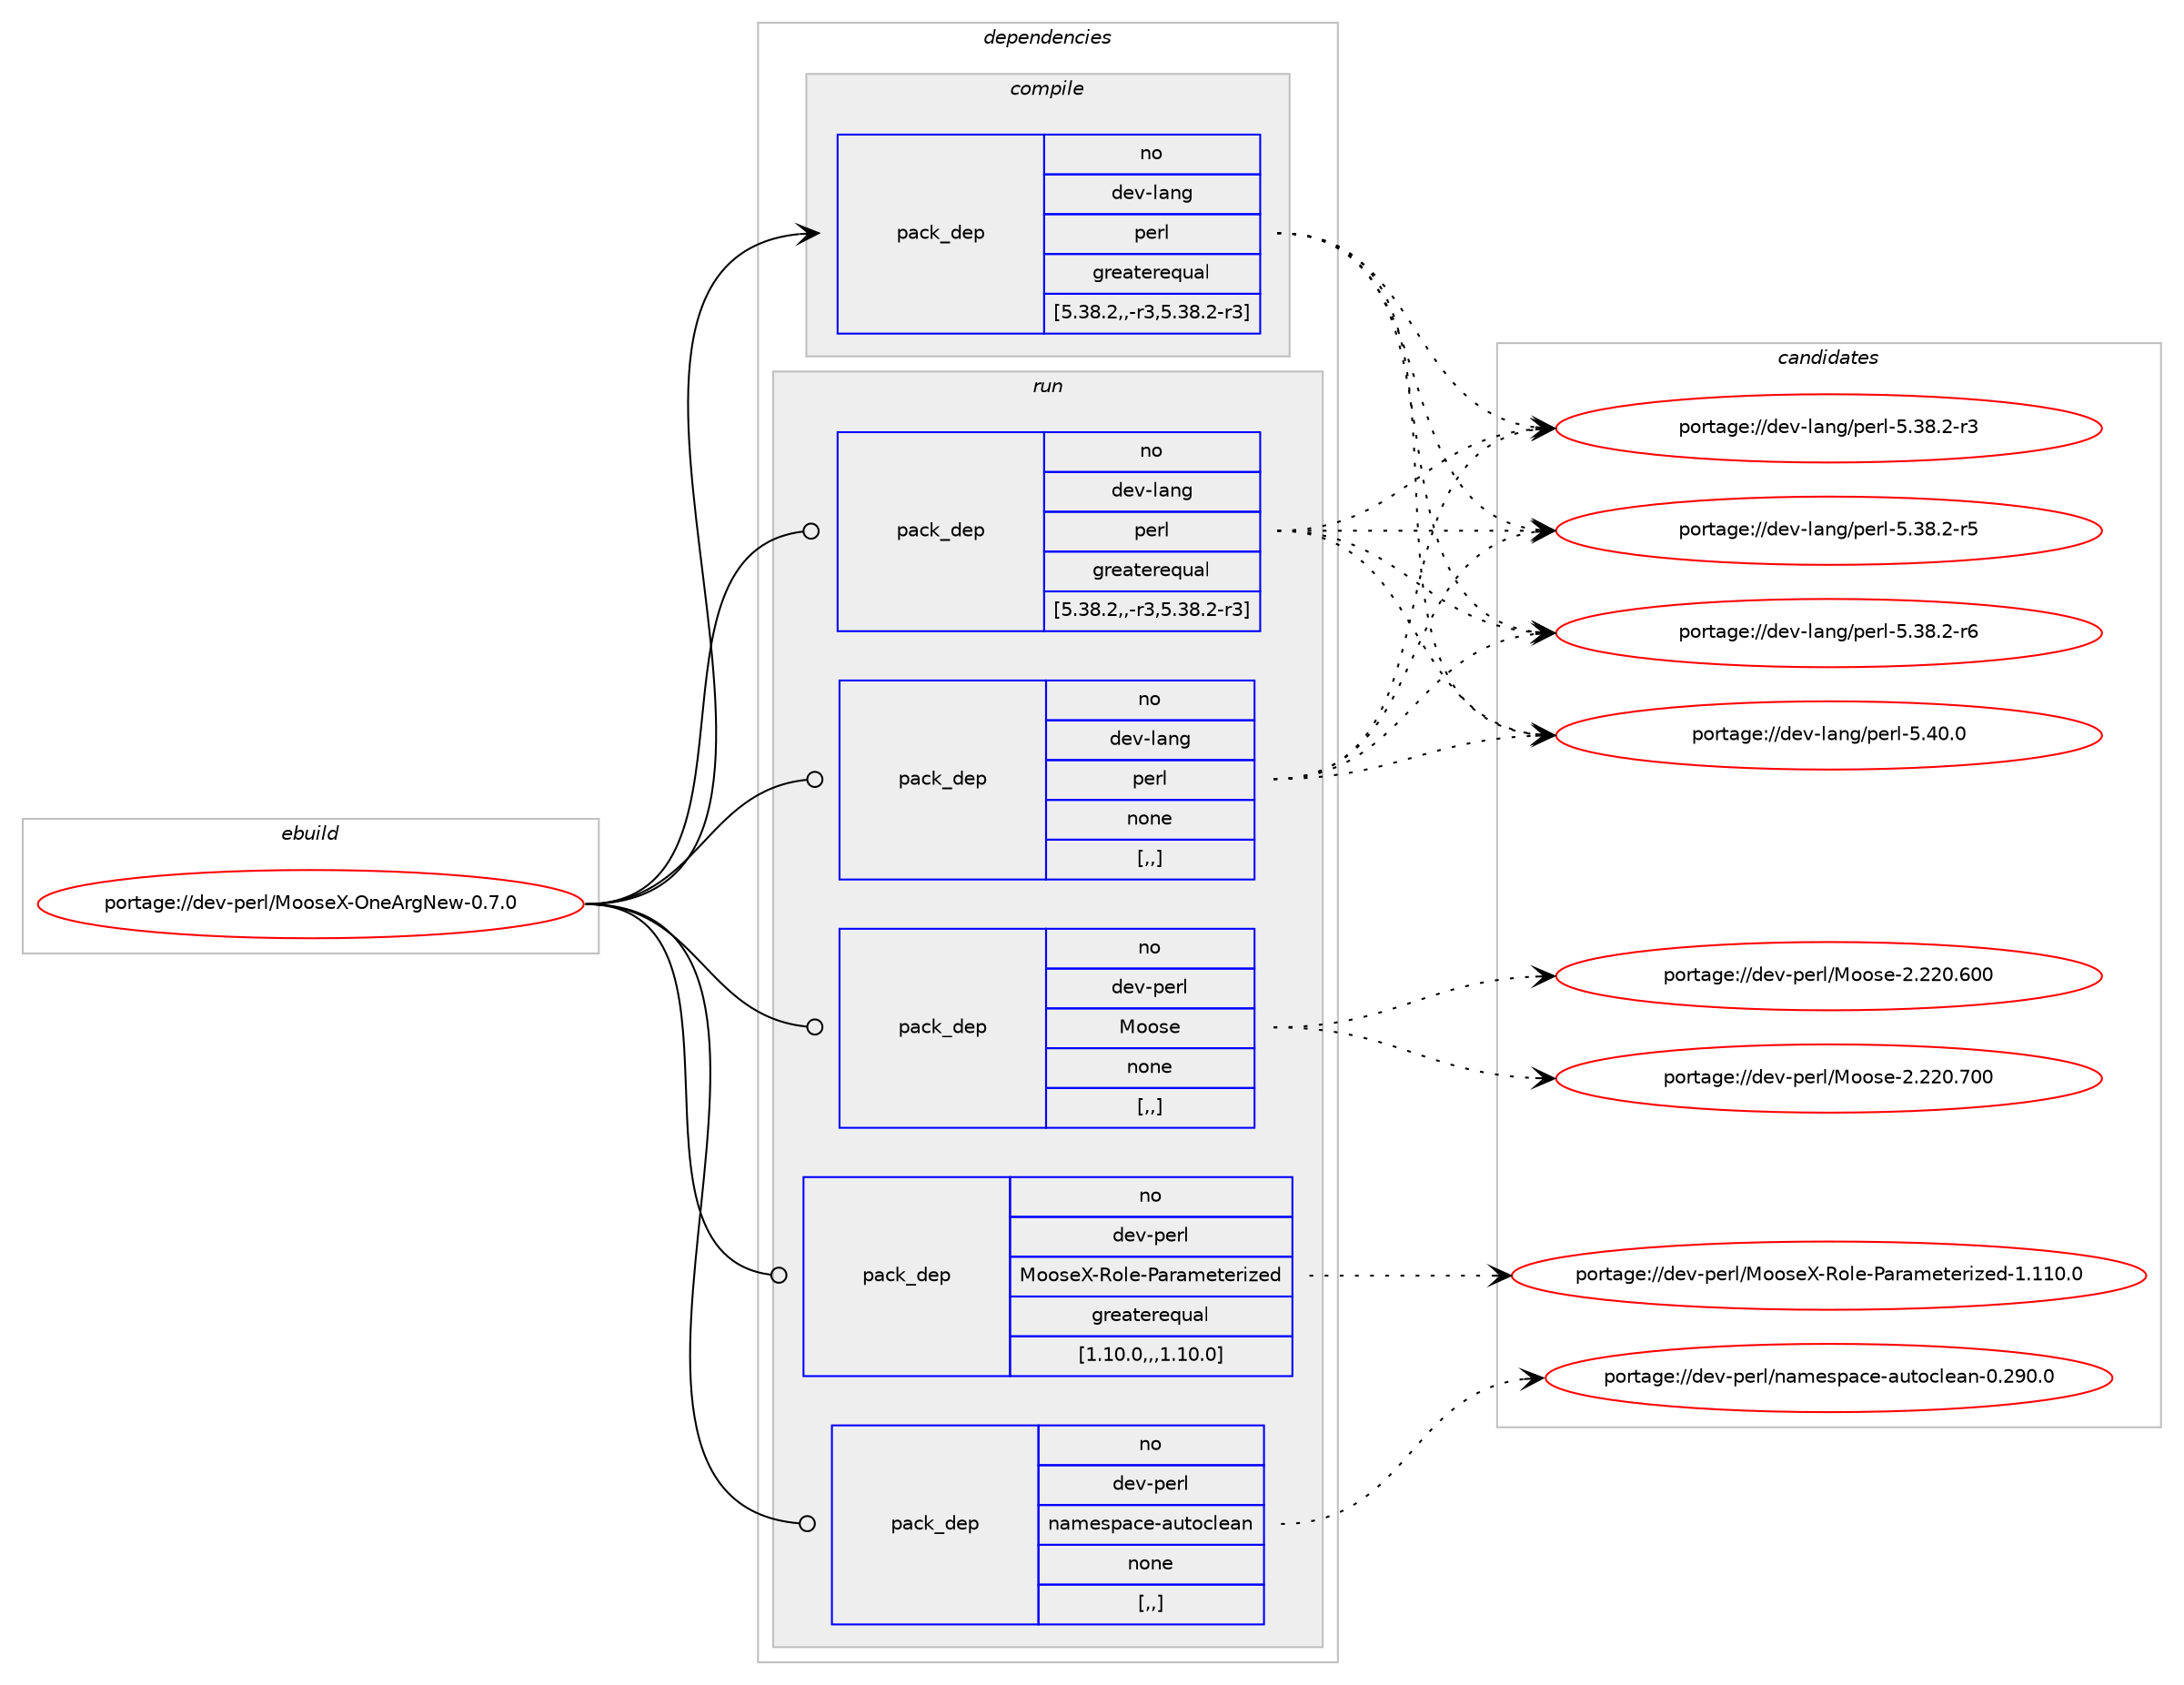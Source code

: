 digraph prolog {

# *************
# Graph options
# *************

newrank=true;
concentrate=true;
compound=true;
graph [rankdir=LR,fontname=Helvetica,fontsize=10,ranksep=1.5];#, ranksep=2.5, nodesep=0.2];
edge  [arrowhead=vee];
node  [fontname=Helvetica,fontsize=10];

# **********
# The ebuild
# **********

subgraph cluster_leftcol {
color=gray;
rank=same;
label=<<i>ebuild</i>>;
id [label="portage://dev-perl/MooseX-OneArgNew-0.7.0", color=red, width=4, href="../dev-perl/MooseX-OneArgNew-0.7.0.svg"];
}

# ****************
# The dependencies
# ****************

subgraph cluster_midcol {
color=gray;
label=<<i>dependencies</i>>;
subgraph cluster_compile {
fillcolor="#eeeeee";
style=filled;
label=<<i>compile</i>>;
subgraph pack100170 {
dependency130401 [label=<<TABLE BORDER="0" CELLBORDER="1" CELLSPACING="0" CELLPADDING="4" WIDTH="220"><TR><TD ROWSPAN="6" CELLPADDING="30">pack_dep</TD></TR><TR><TD WIDTH="110">no</TD></TR><TR><TD>dev-lang</TD></TR><TR><TD>perl</TD></TR><TR><TD>greaterequal</TD></TR><TR><TD>[5.38.2,,-r3,5.38.2-r3]</TD></TR></TABLE>>, shape=none, color=blue];
}
id:e -> dependency130401:w [weight=20,style="solid",arrowhead="vee"];
}
subgraph cluster_compileandrun {
fillcolor="#eeeeee";
style=filled;
label=<<i>compile and run</i>>;
}
subgraph cluster_run {
fillcolor="#eeeeee";
style=filled;
label=<<i>run</i>>;
subgraph pack100171 {
dependency130402 [label=<<TABLE BORDER="0" CELLBORDER="1" CELLSPACING="0" CELLPADDING="4" WIDTH="220"><TR><TD ROWSPAN="6" CELLPADDING="30">pack_dep</TD></TR><TR><TD WIDTH="110">no</TD></TR><TR><TD>dev-lang</TD></TR><TR><TD>perl</TD></TR><TR><TD>greaterequal</TD></TR><TR><TD>[5.38.2,,-r3,5.38.2-r3]</TD></TR></TABLE>>, shape=none, color=blue];
}
id:e -> dependency130402:w [weight=20,style="solid",arrowhead="odot"];
subgraph pack100172 {
dependency130403 [label=<<TABLE BORDER="0" CELLBORDER="1" CELLSPACING="0" CELLPADDING="4" WIDTH="220"><TR><TD ROWSPAN="6" CELLPADDING="30">pack_dep</TD></TR><TR><TD WIDTH="110">no</TD></TR><TR><TD>dev-lang</TD></TR><TR><TD>perl</TD></TR><TR><TD>none</TD></TR><TR><TD>[,,]</TD></TR></TABLE>>, shape=none, color=blue];
}
id:e -> dependency130403:w [weight=20,style="solid",arrowhead="odot"];
subgraph pack100173 {
dependency130404 [label=<<TABLE BORDER="0" CELLBORDER="1" CELLSPACING="0" CELLPADDING="4" WIDTH="220"><TR><TD ROWSPAN="6" CELLPADDING="30">pack_dep</TD></TR><TR><TD WIDTH="110">no</TD></TR><TR><TD>dev-perl</TD></TR><TR><TD>Moose</TD></TR><TR><TD>none</TD></TR><TR><TD>[,,]</TD></TR></TABLE>>, shape=none, color=blue];
}
id:e -> dependency130404:w [weight=20,style="solid",arrowhead="odot"];
subgraph pack100174 {
dependency130405 [label=<<TABLE BORDER="0" CELLBORDER="1" CELLSPACING="0" CELLPADDING="4" WIDTH="220"><TR><TD ROWSPAN="6" CELLPADDING="30">pack_dep</TD></TR><TR><TD WIDTH="110">no</TD></TR><TR><TD>dev-perl</TD></TR><TR><TD>MooseX-Role-Parameterized</TD></TR><TR><TD>greaterequal</TD></TR><TR><TD>[1.10.0,,,1.10.0]</TD></TR></TABLE>>, shape=none, color=blue];
}
id:e -> dependency130405:w [weight=20,style="solid",arrowhead="odot"];
subgraph pack100175 {
dependency130406 [label=<<TABLE BORDER="0" CELLBORDER="1" CELLSPACING="0" CELLPADDING="4" WIDTH="220"><TR><TD ROWSPAN="6" CELLPADDING="30">pack_dep</TD></TR><TR><TD WIDTH="110">no</TD></TR><TR><TD>dev-perl</TD></TR><TR><TD>namespace-autoclean</TD></TR><TR><TD>none</TD></TR><TR><TD>[,,]</TD></TR></TABLE>>, shape=none, color=blue];
}
id:e -> dependency130406:w [weight=20,style="solid",arrowhead="odot"];
}
}

# **************
# The candidates
# **************

subgraph cluster_choices {
rank=same;
color=gray;
label=<<i>candidates</i>>;

subgraph choice100170 {
color=black;
nodesep=1;
choice100101118451089711010347112101114108455346515646504511451 [label="portage://dev-lang/perl-5.38.2-r3", color=red, width=4,href="../dev-lang/perl-5.38.2-r3.svg"];
choice100101118451089711010347112101114108455346515646504511453 [label="portage://dev-lang/perl-5.38.2-r5", color=red, width=4,href="../dev-lang/perl-5.38.2-r5.svg"];
choice100101118451089711010347112101114108455346515646504511454 [label="portage://dev-lang/perl-5.38.2-r6", color=red, width=4,href="../dev-lang/perl-5.38.2-r6.svg"];
choice10010111845108971101034711210111410845534652484648 [label="portage://dev-lang/perl-5.40.0", color=red, width=4,href="../dev-lang/perl-5.40.0.svg"];
dependency130401:e -> choice100101118451089711010347112101114108455346515646504511451:w [style=dotted,weight="100"];
dependency130401:e -> choice100101118451089711010347112101114108455346515646504511453:w [style=dotted,weight="100"];
dependency130401:e -> choice100101118451089711010347112101114108455346515646504511454:w [style=dotted,weight="100"];
dependency130401:e -> choice10010111845108971101034711210111410845534652484648:w [style=dotted,weight="100"];
}
subgraph choice100171 {
color=black;
nodesep=1;
choice100101118451089711010347112101114108455346515646504511451 [label="portage://dev-lang/perl-5.38.2-r3", color=red, width=4,href="../dev-lang/perl-5.38.2-r3.svg"];
choice100101118451089711010347112101114108455346515646504511453 [label="portage://dev-lang/perl-5.38.2-r5", color=red, width=4,href="../dev-lang/perl-5.38.2-r5.svg"];
choice100101118451089711010347112101114108455346515646504511454 [label="portage://dev-lang/perl-5.38.2-r6", color=red, width=4,href="../dev-lang/perl-5.38.2-r6.svg"];
choice10010111845108971101034711210111410845534652484648 [label="portage://dev-lang/perl-5.40.0", color=red, width=4,href="../dev-lang/perl-5.40.0.svg"];
dependency130402:e -> choice100101118451089711010347112101114108455346515646504511451:w [style=dotted,weight="100"];
dependency130402:e -> choice100101118451089711010347112101114108455346515646504511453:w [style=dotted,weight="100"];
dependency130402:e -> choice100101118451089711010347112101114108455346515646504511454:w [style=dotted,weight="100"];
dependency130402:e -> choice10010111845108971101034711210111410845534652484648:w [style=dotted,weight="100"];
}
subgraph choice100172 {
color=black;
nodesep=1;
choice100101118451089711010347112101114108455346515646504511451 [label="portage://dev-lang/perl-5.38.2-r3", color=red, width=4,href="../dev-lang/perl-5.38.2-r3.svg"];
choice100101118451089711010347112101114108455346515646504511453 [label="portage://dev-lang/perl-5.38.2-r5", color=red, width=4,href="../dev-lang/perl-5.38.2-r5.svg"];
choice100101118451089711010347112101114108455346515646504511454 [label="portage://dev-lang/perl-5.38.2-r6", color=red, width=4,href="../dev-lang/perl-5.38.2-r6.svg"];
choice10010111845108971101034711210111410845534652484648 [label="portage://dev-lang/perl-5.40.0", color=red, width=4,href="../dev-lang/perl-5.40.0.svg"];
dependency130403:e -> choice100101118451089711010347112101114108455346515646504511451:w [style=dotted,weight="100"];
dependency130403:e -> choice100101118451089711010347112101114108455346515646504511453:w [style=dotted,weight="100"];
dependency130403:e -> choice100101118451089711010347112101114108455346515646504511454:w [style=dotted,weight="100"];
dependency130403:e -> choice10010111845108971101034711210111410845534652484648:w [style=dotted,weight="100"];
}
subgraph choice100173 {
color=black;
nodesep=1;
choice10010111845112101114108477711111111510145504650504846544848 [label="portage://dev-perl/Moose-2.220.600", color=red, width=4,href="../dev-perl/Moose-2.220.600.svg"];
choice10010111845112101114108477711111111510145504650504846554848 [label="portage://dev-perl/Moose-2.220.700", color=red, width=4,href="../dev-perl/Moose-2.220.700.svg"];
dependency130404:e -> choice10010111845112101114108477711111111510145504650504846544848:w [style=dotted,weight="100"];
dependency130404:e -> choice10010111845112101114108477711111111510145504650504846554848:w [style=dotted,weight="100"];
}
subgraph choice100174 {
color=black;
nodesep=1;
choice100101118451121011141084777111111115101884582111108101458097114971091011161011141051221011004549464949484648 [label="portage://dev-perl/MooseX-Role-Parameterized-1.110.0", color=red, width=4,href="../dev-perl/MooseX-Role-Parameterized-1.110.0.svg"];
dependency130405:e -> choice100101118451121011141084777111111115101884582111108101458097114971091011161011141051221011004549464949484648:w [style=dotted,weight="100"];
}
subgraph choice100175 {
color=black;
nodesep=1;
choice1001011184511210111410847110971091011151129799101459711711611199108101971104548465057484648 [label="portage://dev-perl/namespace-autoclean-0.290.0", color=red, width=4,href="../dev-perl/namespace-autoclean-0.290.0.svg"];
dependency130406:e -> choice1001011184511210111410847110971091011151129799101459711711611199108101971104548465057484648:w [style=dotted,weight="100"];
}
}

}
